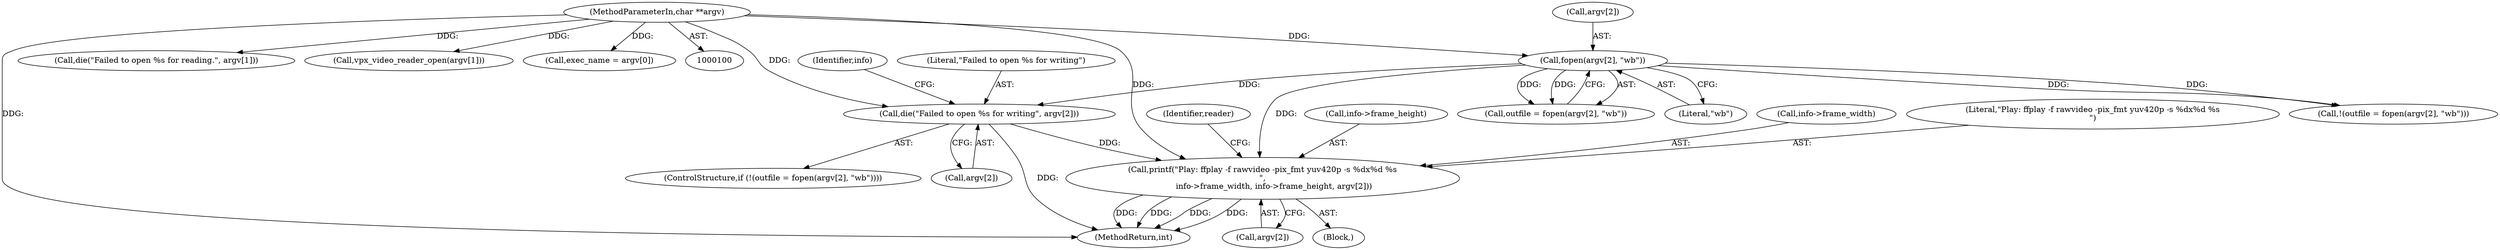 digraph "0_Android_5a9753fca56f0eeb9f61e342b2fccffc364f9426_3@array" {
"1000160" [label="(Call,die(\"Failed to open %s for writing\", argv[2]))"];
"1000155" [label="(Call,fopen(argv[2], \"wb\"))"];
"1000102" [label="(MethodParameterIn,char **argv)"];
"1000313" [label="(Call,printf(\"Play: ffplay -f rawvideo -pix_fmt yuv420p -s %dx%d %s\n\",\n         info->frame_width, info->frame_height, argv[2]))"];
"1000153" [label="(Call,outfile = fopen(argv[2], \"wb\"))"];
"1000315" [label="(Call,info->frame_width)"];
"1000146" [label="(Call,die(\"Failed to open %s for reading.\", argv[1]))"];
"1000159" [label="(Literal,\"wb\")"];
"1000321" [label="(Call,argv[2])"];
"1000103" [label="(Block,)"];
"1000152" [label="(Call,!(outfile = fopen(argv[2], \"wb\")))"];
"1000139" [label="(Call,vpx_video_reader_open(argv[1]))"];
"1000151" [label="(ControlStructure,if (!(outfile = fopen(argv[2], \"wb\"))))"];
"1000330" [label="(MethodReturn,int)"];
"1000156" [label="(Call,argv[2])"];
"1000160" [label="(Call,die(\"Failed to open %s for writing\", argv[2]))"];
"1000155" [label="(Call,fopen(argv[2], \"wb\"))"];
"1000314" [label="(Literal,\"Play: ffplay -f rawvideo -pix_fmt yuv420p -s %dx%d %s\n\")"];
"1000313" [label="(Call,printf(\"Play: ffplay -f rawvideo -pix_fmt yuv420p -s %dx%d %s\n\",\n         info->frame_width, info->frame_height, argv[2]))"];
"1000325" [label="(Identifier,reader)"];
"1000161" [label="(Literal,\"Failed to open %s for writing\")"];
"1000102" [label="(MethodParameterIn,char **argv)"];
"1000162" [label="(Call,argv[2])"];
"1000166" [label="(Identifier,info)"];
"1000318" [label="(Call,info->frame_height)"];
"1000126" [label="(Call,exec_name = argv[0])"];
"1000160" -> "1000151"  [label="AST: "];
"1000160" -> "1000162"  [label="CFG: "];
"1000161" -> "1000160"  [label="AST: "];
"1000162" -> "1000160"  [label="AST: "];
"1000166" -> "1000160"  [label="CFG: "];
"1000160" -> "1000330"  [label="DDG: "];
"1000155" -> "1000160"  [label="DDG: "];
"1000102" -> "1000160"  [label="DDG: "];
"1000160" -> "1000313"  [label="DDG: "];
"1000155" -> "1000153"  [label="AST: "];
"1000155" -> "1000159"  [label="CFG: "];
"1000156" -> "1000155"  [label="AST: "];
"1000159" -> "1000155"  [label="AST: "];
"1000153" -> "1000155"  [label="CFG: "];
"1000155" -> "1000152"  [label="DDG: "];
"1000155" -> "1000152"  [label="DDG: "];
"1000155" -> "1000153"  [label="DDG: "];
"1000155" -> "1000153"  [label="DDG: "];
"1000102" -> "1000155"  [label="DDG: "];
"1000155" -> "1000313"  [label="DDG: "];
"1000102" -> "1000100"  [label="AST: "];
"1000102" -> "1000330"  [label="DDG: "];
"1000102" -> "1000126"  [label="DDG: "];
"1000102" -> "1000139"  [label="DDG: "];
"1000102" -> "1000146"  [label="DDG: "];
"1000102" -> "1000313"  [label="DDG: "];
"1000313" -> "1000103"  [label="AST: "];
"1000313" -> "1000321"  [label="CFG: "];
"1000314" -> "1000313"  [label="AST: "];
"1000315" -> "1000313"  [label="AST: "];
"1000318" -> "1000313"  [label="AST: "];
"1000321" -> "1000313"  [label="AST: "];
"1000325" -> "1000313"  [label="CFG: "];
"1000313" -> "1000330"  [label="DDG: "];
"1000313" -> "1000330"  [label="DDG: "];
"1000313" -> "1000330"  [label="DDG: "];
"1000313" -> "1000330"  [label="DDG: "];
}
